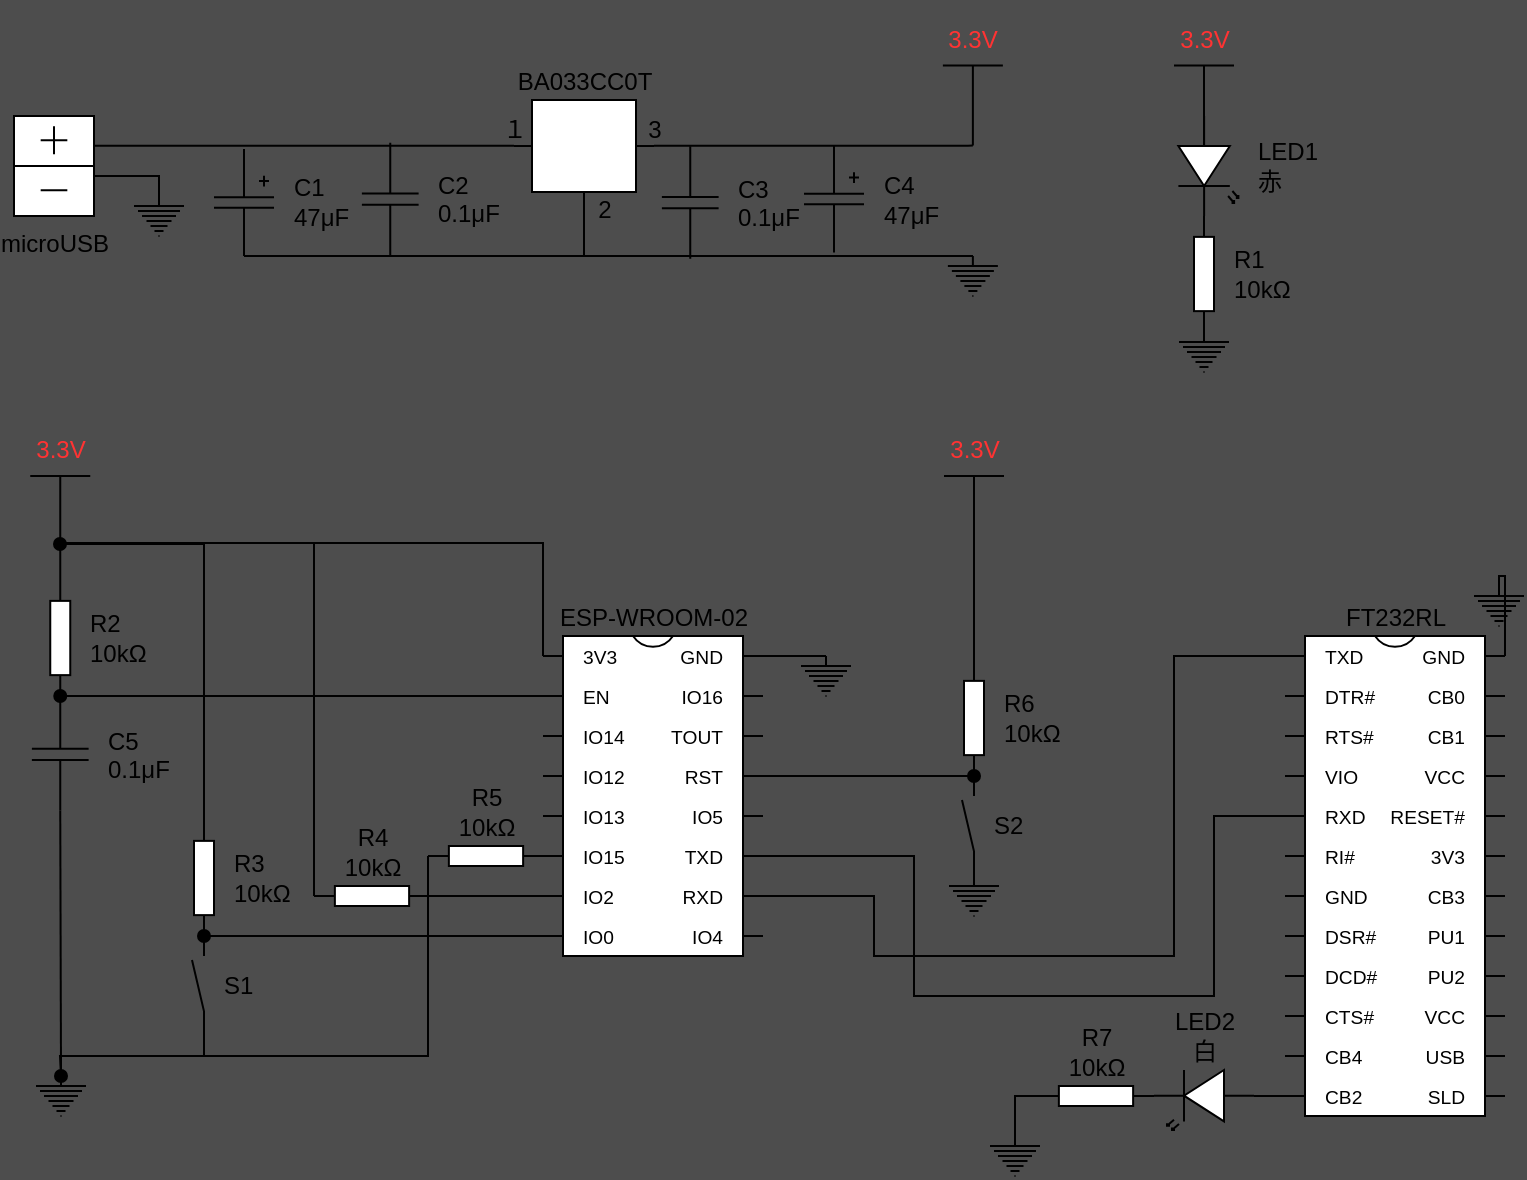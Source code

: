 <mxfile>
    <diagram name="Page-1" id="7e0a89b8-554c-2b80-1dc8-d5c74ca68de4">
        <mxGraphModel dx="932" dy="445" grid="1" gridSize="10" guides="1" tooltips="1" connect="1" arrows="0" fold="1" page="1" pageScale="1" pageWidth="1100" pageHeight="850" background="#4D4D4D" math="1" shadow="0">
            <root>
                <mxCell id="0"/>
                <mxCell id="1" parent="0"/>
                <mxCell id="6" style="edgeStyle=none;html=1;exitX=1;exitY=0;exitDx=0;exitDy=10;exitPerimeter=0;fontFamily=Helvetica;fontSize=12;fontColor=default;endArrow=none;endFill=0;entryX=0.5;entryY=0;entryDx=0;entryDy=0;entryPerimeter=0;" parent="1" source="6u_UR2kcf9fIK9YXhQC--1" target="6u_UR2kcf9fIK9YXhQC--58" edge="1">
                    <mxGeometry relative="1" as="geometry">
                        <mxPoint x="467" y="430" as="targetPoint"/>
                    </mxGeometry>
                </mxCell>
                <mxCell id="22" style="edgeStyle=none;rounded=0;html=1;exitX=1;exitY=0;exitDx=0;exitDy=70;exitPerimeter=0;entryX=1;entryY=1;entryDx=0;entryDy=0;entryPerimeter=0;fontFamily=Helvetica;fontSize=12;fontColor=#FFFFFF;endArrow=oval;endFill=1;startArrow=none;startFill=0;" parent="1" source="6u_UR2kcf9fIK9YXhQC--1" target="6u_UR2kcf9fIK9YXhQC--19" edge="1">
                    <mxGeometry relative="1" as="geometry"/>
                </mxCell>
                <mxCell id="32" style="edgeStyle=none;rounded=0;html=1;exitX=0;exitY=0;exitDx=0;exitDy=150;exitPerimeter=0;entryX=1;entryY=0.5;entryDx=0;entryDy=0;entryPerimeter=0;fontFamily=Helvetica;fontSize=12;fontColor=#FFFFFF;endArrow=oval;endFill=1;startArrow=none;startFill=0;" parent="1" source="6u_UR2kcf9fIK9YXhQC--1" target="29" edge="1">
                    <mxGeometry relative="1" as="geometry"/>
                </mxCell>
                <mxCell id="40" style="edgeStyle=orthogonalEdgeStyle;rounded=0;html=1;exitX=1;exitY=0;exitDx=0;exitDy=130;exitPerimeter=0;entryX=0;entryY=0;entryDx=0;entryDy=10;entryPerimeter=0;fontFamily=Helvetica;fontSize=12;fontColor=#FFFFFF;startArrow=none;startFill=0;endArrow=none;endFill=0;" parent="1" source="6u_UR2kcf9fIK9YXhQC--1" target="6u_UR2kcf9fIK9YXhQC--8" edge="1">
                    <mxGeometry relative="1" as="geometry">
                        <Array as="points">
                            <mxPoint x="470" y="550"/>
                            <mxPoint x="470" y="580"/>
                            <mxPoint x="620" y="580"/>
                            <mxPoint x="620" y="430"/>
                        </Array>
                    </mxGeometry>
                </mxCell>
                <mxCell id="43" style="edgeStyle=orthogonalEdgeStyle;rounded=0;html=1;exitX=1;exitY=0;exitDx=0;exitDy=110;exitPerimeter=0;entryX=0;entryY=0;entryDx=0;entryDy=90;entryPerimeter=0;fontFamily=Helvetica;fontSize=12;fontColor=#FFFFFF;startArrow=none;startFill=0;endArrow=none;endFill=0;" parent="1" source="6u_UR2kcf9fIK9YXhQC--1" target="6u_UR2kcf9fIK9YXhQC--8" edge="1">
                    <mxGeometry relative="1" as="geometry">
                        <Array as="points">
                            <mxPoint x="490" y="530"/>
                            <mxPoint x="490" y="600"/>
                            <mxPoint x="640" y="600"/>
                            <mxPoint x="640" y="510"/>
                        </Array>
                    </mxGeometry>
                </mxCell>
                <mxCell id="6u_UR2kcf9fIK9YXhQC--1" value="ESP-WROOM-02" style="shadow=0;dashed=0;align=center;strokeWidth=1;shape=mxgraph.electrical.logic_gates.dual_inline_ic;labelNames=3V3,EN,IO14,IO12,IO13,IO15,IO2,IO0,IO4,RXD,TXD,IO5,RST,TOUT,IO16,GND,q,r,s,t;verticalAlign=bottom;html=1;whiteSpace=wrap;labelPosition=center;verticalLabelPosition=top;pinLabelType=cust;" parent="1" vertex="1">
                    <mxGeometry x="304.5" y="420" width="110" height="160" as="geometry"/>
                </mxCell>
                <mxCell id="6u_UR2kcf9fIK9YXhQC--40" style="edgeStyle=orthogonalEdgeStyle;rounded=0;orthogonalLoop=1;jettySize=auto;html=1;exitX=1;exitY=0.5;exitDx=0;exitDy=0;exitPerimeter=0;fontColor=#000000;endArrow=none;endFill=0;entryX=0.5;entryY=0;entryDx=0;entryDy=0;entryPerimeter=0;" parent="1" source="6u_UR2kcf9fIK9YXhQC--7" target="6u_UR2kcf9fIK9YXhQC--47" edge="1">
                    <mxGeometry relative="1" as="geometry">
                        <mxPoint x="350" y="230" as="targetPoint"/>
                        <Array as="points">
                            <mxPoint x="350" y="230"/>
                            <mxPoint x="350" y="230"/>
                        </Array>
                    </mxGeometry>
                </mxCell>
                <mxCell id="6u_UR2kcf9fIK9YXhQC--7" value="C1&lt;br&gt;47μF" style="pointerEvents=1;verticalLabelPosition=middle;shadow=0;dashed=0;align=left;html=1;verticalAlign=middle;shape=mxgraph.electrical.capacitors.capacitor_5;fontColor=default;rotation=0;direction=south;labelPosition=right;spacing=10;" parent="1" vertex="1">
                    <mxGeometry x="140" y="176.5" width="30" height="53.5" as="geometry"/>
                </mxCell>
                <mxCell id="52" style="edgeStyle=orthogonalEdgeStyle;rounded=0;html=1;exitX=1;exitY=0;exitDx=0;exitDy=10;exitPerimeter=0;entryX=0.5;entryY=0;entryDx=0;entryDy=0;entryPerimeter=0;fontFamily=Helvetica;fontSize=12;fontColor=default;startArrow=none;startFill=0;endArrow=none;endFill=0;" parent="1" source="6u_UR2kcf9fIK9YXhQC--8" target="51" edge="1">
                    <mxGeometry relative="1" as="geometry">
                        <Array as="points">
                            <mxPoint x="783" y="390"/>
                        </Array>
                    </mxGeometry>
                </mxCell>
                <mxCell id="55" style="edgeStyle=orthogonalEdgeStyle;rounded=0;html=1;exitX=0;exitY=0;exitDx=0;exitDy=230;exitPerimeter=0;entryX=0;entryY=0.57;entryDx=0;entryDy=0;entryPerimeter=0;fontFamily=Helvetica;fontSize=12;fontColor=default;startArrow=none;startFill=0;endArrow=none;endFill=0;" parent="1" source="6u_UR2kcf9fIK9YXhQC--8" target="53" edge="1">
                    <mxGeometry relative="1" as="geometry"/>
                </mxCell>
                <mxCell id="6u_UR2kcf9fIK9YXhQC--8" value="FT232RL&lt;br&gt;" style="shadow=0;dashed=0;align=center;strokeWidth=1;shape=mxgraph.electrical.logic_gates.dual_inline_ic;labelNames=TXD,DTR#,RTS#,VIO,RXD,RI#,GND,DSR#,DCD#,CTS#,CB4,CB2,SLD,USB,VCC,PU2,PU1,CB3,3V3,RESET#,VCC,CB1,CB0,GND;verticalAlign=bottom;html=1;whiteSpace=wrap;labelPosition=center;verticalLabelPosition=top;pinLabelType=cust;" parent="1" vertex="1">
                    <mxGeometry x="675.5" y="420" width="110" height="240" as="geometry"/>
                </mxCell>
                <mxCell id="6u_UR2kcf9fIK9YXhQC--9" value="" style="pointerEvents=1;verticalLabelPosition=bottom;shadow=0;dashed=0;align=center;html=1;verticalAlign=top;shape=mxgraph.electrical.signal_sources.protective_earth;fontColor=#FF3333;" parent="1" vertex="1">
                    <mxGeometry x="100" y="200" width="25" height="20" as="geometry"/>
                </mxCell>
                <mxCell id="6u_UR2kcf9fIK9YXhQC--31" style="edgeStyle=orthogonalEdgeStyle;rounded=0;orthogonalLoop=1;jettySize=auto;html=1;exitX=1;exitY=0.625;exitDx=0;exitDy=0;exitPerimeter=0;entryX=0.5;entryY=0;entryDx=0;entryDy=0;entryPerimeter=0;fontColor=#000000;endArrow=none;endFill=0;" parent="1" source="6u_UR2kcf9fIK9YXhQC--10" target="6u_UR2kcf9fIK9YXhQC--9" edge="1">
                    <mxGeometry relative="1" as="geometry">
                        <Array as="points">
                            <mxPoint x="80" y="190"/>
                            <mxPoint x="113" y="190"/>
                        </Array>
                    </mxGeometry>
                </mxCell>
                <mxCell id="6u_UR2kcf9fIK9YXhQC--32" style="edgeStyle=orthogonalEdgeStyle;rounded=0;orthogonalLoop=1;jettySize=auto;html=1;exitX=1;exitY=0.125;exitDx=0;exitDy=0;exitPerimeter=0;entryX=0;entryY=0.395;entryDx=0;entryDy=0;entryPerimeter=0;fontColor=#000000;endArrow=none;endFill=0;" parent="1" source="6u_UR2kcf9fIK9YXhQC--10" target="6u_UR2kcf9fIK9YXhQC--16" edge="1">
                    <mxGeometry relative="1" as="geometry">
                        <Array as="points">
                            <mxPoint x="80" y="174"/>
                        </Array>
                    </mxGeometry>
                </mxCell>
                <mxCell id="6u_UR2kcf9fIK9YXhQC--10" value="&lt;font&gt;microUSB&lt;br&gt;&lt;/font&gt;" style="pointerEvents=1;verticalLabelPosition=bottom;shadow=0;dashed=0;align=center;html=1;verticalAlign=top;shape=stencil(rVZNb4QgEP01Xo1CqV5ba4+9tEnPdGUrqYJBurb/vihuVvwqO9nEy7yR92bgMRrgrC1pwwIU0bZhBx3gpwChE1WcflQGRiZTWjAhNhS0ZhZ5Y6rmglYGfJRUFTbfaiW/WMcLPS7komSKa5vtpmQ4D6IHA/YPzg5SCFMCl6J1MpO84aZcaKeK99gyN0akZpopC0cW/XGi3zEKYzR2E6Dnq8QQQAwnQDEMELuHdnYHEEuBnb34aIXEVQMpvQKUYpBS7uPD+EY+zH18OBeD+jD38eFcDOrD3MeHc7FNH+LMIFuDBWdHqdinkt+iWC1R9RNxMQA7N1y/Gvu9H3lV2Tm581JD+wm6SJzTtTyxizyaWTgN9/f/zFJxMWEhEYzFrQUnswuVhPvOWy9mQYNSTx63HLenC+s1tSQERLJ7RoSAtmV2Rv+yDFdgw0vm87/lwmHZ4n4MqP1lGIA/);fontColor=default;" parent="1" vertex="1">
                    <mxGeometry x="40" y="160" width="40" height="50" as="geometry"/>
                </mxCell>
                <mxCell id="6u_UR2kcf9fIK9YXhQC--15" value="&lt;font style=&quot;font-size: 12px;&quot;&gt;3.3V&lt;/font&gt;" style="verticalLabelPosition=top;verticalAlign=bottom;shape=mxgraph.electrical.signal_sources.vdd;shadow=0;dashed=0;align=center;strokeWidth=1;fontSize=24;html=1;flipV=1;fontColor=#FF3333;" parent="1" vertex="1">
                    <mxGeometry x="504.44" y="134.75" width="30" height="40" as="geometry"/>
                </mxCell>
                <mxCell id="6u_UR2kcf9fIK9YXhQC--42" style="edgeStyle=orthogonalEdgeStyle;rounded=0;orthogonalLoop=1;jettySize=auto;html=1;exitX=1;exitY=0.395;exitDx=0;exitDy=0;exitPerimeter=0;fontColor=#000000;endArrow=none;endFill=0;entryX=0.5;entryY=0;entryDx=0;entryDy=0;entryPerimeter=0;" parent="1" source="6u_UR2kcf9fIK9YXhQC--16" target="6u_UR2kcf9fIK9YXhQC--15" edge="1">
                    <mxGeometry relative="1" as="geometry">
                        <mxPoint x="489.44" y="175" as="targetPoint"/>
                        <Array as="points">
                            <mxPoint x="517" y="175"/>
                        </Array>
                    </mxGeometry>
                </mxCell>
                <mxCell id="60" style="edgeStyle=orthogonalEdgeStyle;rounded=0;html=1;exitX=0.5;exitY=1;exitDx=0;exitDy=0;exitPerimeter=0;entryX=0.5;entryY=0;entryDx=0;entryDy=0;entryPerimeter=0;fontFamily=Helvetica;fontSize=12;fontColor=default;startArrow=none;startFill=0;endArrow=none;endFill=0;" parent="1" source="6u_UR2kcf9fIK9YXhQC--16" target="6u_UR2kcf9fIK9YXhQC--47" edge="1">
                    <mxGeometry relative="1" as="geometry">
                        <Array as="points">
                            <mxPoint x="325" y="230"/>
                        </Array>
                    </mxGeometry>
                </mxCell>
                <mxCell id="6u_UR2kcf9fIK9YXhQC--16" value="&lt;font&gt;BA033CC0T&lt;/font&gt;" style="verticalLabelPosition=top;shadow=0;dashed=0;align=center;html=1;verticalAlign=bottom;shape=mxgraph.electrical.abstract.voltage_regulator;fontColor=default;labelPosition=center;fixDash=0;portConstraintRotation=0;" parent="1" vertex="1">
                    <mxGeometry x="290" y="152" width="70" height="58" as="geometry"/>
                </mxCell>
                <mxCell id="6u_UR2kcf9fIK9YXhQC--19" value="S2&lt;br&gt;" style="pointerEvents=1;verticalLabelPosition=middle;shadow=0;dashed=0;align=left;html=1;verticalAlign=middle;shape=mxgraph.electrical.electro-mechanical.make_contact;fontColor=default;direction=north;labelPosition=right;spacing=10;" parent="1" vertex="1">
                    <mxGeometry x="514" y="490" width="6" height="50" as="geometry"/>
                </mxCell>
                <mxCell id="38" style="edgeStyle=orthogonalEdgeStyle;rounded=0;html=1;exitX=0;exitY=0.5;exitDx=0;exitDy=0;exitPerimeter=0;entryX=0.5;entryY=0;entryDx=0;entryDy=0;entryPerimeter=0;fontFamily=Helvetica;fontSize=12;fontColor=#FFFFFF;startArrow=none;startFill=0;endArrow=none;endFill=0;" parent="1" source="6u_UR2kcf9fIK9YXhQC--23" target="6u_UR2kcf9fIK9YXhQC--56" edge="1">
                    <mxGeometry relative="1" as="geometry">
                        <Array as="points">
                            <mxPoint x="190" y="374"/>
                        </Array>
                    </mxGeometry>
                </mxCell>
                <mxCell id="66" style="edgeStyle=none;html=1;exitX=1;exitY=0.5;exitDx=0;exitDy=0;exitPerimeter=0;entryX=0;entryY=0;entryDx=0;entryDy=130;entryPerimeter=0;startArrow=none;startFill=0;endArrow=none;endFill=0;" edge="1" parent="1" source="6u_UR2kcf9fIK9YXhQC--23" target="6u_UR2kcf9fIK9YXhQC--1">
                    <mxGeometry relative="1" as="geometry"/>
                </mxCell>
                <mxCell id="6u_UR2kcf9fIK9YXhQC--23" value="R4&lt;br&gt;10kΩ" style="pointerEvents=1;verticalLabelPosition=top;shadow=0;dashed=0;align=center;html=1;verticalAlign=bottom;shape=mxgraph.electrical.resistors.resistor_1;labelPosition=center;" parent="1" vertex="1">
                    <mxGeometry x="190.0" y="545" width="58" height="10" as="geometry"/>
                </mxCell>
                <mxCell id="6u_UR2kcf9fIK9YXhQC--47" value="" style="pointerEvents=1;verticalLabelPosition=bottom;shadow=0;dashed=0;align=center;html=1;verticalAlign=top;shape=mxgraph.electrical.signal_sources.protective_earth;fontColor=#FF3333;" parent="1" vertex="1">
                    <mxGeometry x="506.94" y="230" width="25" height="20" as="geometry"/>
                </mxCell>
                <mxCell id="6u_UR2kcf9fIK9YXhQC--57" style="edgeStyle=orthogonalEdgeStyle;rounded=0;orthogonalLoop=1;jettySize=auto;html=1;exitX=0.5;exitY=0;exitDx=0;exitDy=0;exitPerimeter=0;entryX=0;entryY=0;entryDx=0;entryDy=10;entryPerimeter=0;fontSize=12;fontColor=#000000;endArrow=none;endFill=0;" parent="1" source="6u_UR2kcf9fIK9YXhQC--56" target="6u_UR2kcf9fIK9YXhQC--1" edge="1">
                    <mxGeometry relative="1" as="geometry">
                        <Array as="points">
                            <mxPoint x="304" y="374"/>
                        </Array>
                    </mxGeometry>
                </mxCell>
                <mxCell id="6u_UR2kcf9fIK9YXhQC--56" value="&lt;font style=&quot;font-size: 12px;&quot;&gt;3.3V&lt;/font&gt;" style="verticalLabelPosition=top;verticalAlign=bottom;shape=mxgraph.electrical.signal_sources.vdd;shadow=0;dashed=0;align=center;strokeWidth=1;fontSize=24;html=1;flipV=1;fontColor=#FF3333;" parent="1" vertex="1">
                    <mxGeometry x="48.13" y="340" width="30" height="33.5" as="geometry"/>
                </mxCell>
                <mxCell id="6u_UR2kcf9fIK9YXhQC--58" value="" style="pointerEvents=1;verticalLabelPosition=bottom;shadow=0;dashed=0;align=center;html=1;verticalAlign=top;shape=mxgraph.electrical.signal_sources.protective_earth;fontColor=#FF3333;" parent="1" vertex="1">
                    <mxGeometry x="433.5" y="430" width="25" height="20" as="geometry"/>
                </mxCell>
                <mxCell id="10" value="" style="pointerEvents=1;verticalLabelPosition=bottom;shadow=0;dashed=0;align=center;html=1;verticalAlign=top;shape=mxgraph.electrical.signal_sources.protective_earth;fontColor=#FF3333;" parent="1" vertex="1">
                    <mxGeometry x="528" y="670" width="25" height="20" as="geometry"/>
                </mxCell>
                <mxCell id="17" style="edgeStyle=none;rounded=0;html=1;exitX=0;exitY=0.5;exitDx=0;exitDy=0;exitPerimeter=0;entryX=1;entryY=0.5;entryDx=0;entryDy=0;entryPerimeter=0;fontFamily=Helvetica;fontSize=12;fontColor=default;endArrow=none;endFill=0;" parent="1" source="12" target="13" edge="1">
                    <mxGeometry relative="1" as="geometry"/>
                </mxCell>
                <mxCell id="33" style="edgeStyle=none;rounded=0;html=1;exitX=1;exitY=0.5;exitDx=0;exitDy=0;exitPerimeter=0;entryX=0.5;entryY=0;entryDx=0;entryDy=0;entryPerimeter=0;fontFamily=Helvetica;fontSize=12;fontColor=#FFFFFF;endArrow=none;endFill=0;" parent="1" source="12" target="30" edge="1">
                    <mxGeometry relative="1" as="geometry"/>
                </mxCell>
                <mxCell id="12" value="C5&lt;br&gt;0.1μF" style="pointerEvents=1;verticalLabelPosition=bottom;shadow=0;dashed=0;align=left;html=1;verticalAlign=top;shape=mxgraph.electrical.capacitors.capacitor_1;fontColor=default;rotation=90;horizontal=0;spacing=10;labelPosition=center;" parent="1" vertex="1">
                    <mxGeometry x="35" y="465" width="56.25" height="28.37" as="geometry"/>
                </mxCell>
                <mxCell id="15" style="edgeStyle=none;rounded=0;html=1;exitX=0;exitY=0.5;exitDx=0;exitDy=0;exitPerimeter=0;fontFamily=Helvetica;fontSize=12;fontColor=default;endArrow=none;endFill=0;entryX=0.5;entryY=0;entryDx=0;entryDy=0;entryPerimeter=0;" parent="1" source="13" target="6u_UR2kcf9fIK9YXhQC--56" edge="1">
                    <mxGeometry relative="1" as="geometry">
                        <mxPoint x="63.115" y="392.038" as="targetPoint"/>
                    </mxGeometry>
                </mxCell>
                <mxCell id="16" style="edgeStyle=none;rounded=0;html=1;exitX=1;exitY=0.5;exitDx=0;exitDy=0;exitPerimeter=0;entryX=0;entryY=0;entryDx=0;entryDy=30;entryPerimeter=0;fontFamily=Helvetica;fontSize=12;fontColor=default;endArrow=none;endFill=0;startArrow=oval;startFill=1;" parent="1" source="13" target="6u_UR2kcf9fIK9YXhQC--1" edge="1">
                    <mxGeometry relative="1" as="geometry"/>
                </mxCell>
                <mxCell id="13" value="R2&lt;br&gt;10kΩ" style="pointerEvents=1;verticalLabelPosition=middle;shadow=0;dashed=0;align=left;html=1;verticalAlign=middle;shape=mxgraph.electrical.resistors.resistor_1;direction=south;labelPosition=right;horizontal=1;spacing=10;" parent="1" vertex="1">
                    <mxGeometry x="58.13" y="392" width="10" height="58" as="geometry"/>
                </mxCell>
                <mxCell id="23" value="R6&lt;br&gt;10kΩ" style="pointerEvents=1;verticalLabelPosition=middle;shadow=0;dashed=0;align=left;html=1;verticalAlign=middle;shape=mxgraph.electrical.resistors.resistor_1;direction=south;labelPosition=right;horizontal=1;spacing=10;" parent="1" vertex="1">
                    <mxGeometry x="515" y="432" width="10" height="58" as="geometry"/>
                </mxCell>
                <mxCell id="25" style="edgeStyle=none;rounded=0;html=1;exitX=0.5;exitY=0;exitDx=0;exitDy=0;exitPerimeter=0;entryX=0;entryY=0.5;entryDx=0;entryDy=0;entryPerimeter=0;fontFamily=Helvetica;fontSize=12;fontColor=#FFFFFF;endArrow=none;endFill=0;" parent="1" source="24" target="23" edge="1">
                    <mxGeometry relative="1" as="geometry">
                        <Array as="points">
                            <mxPoint x="520" y="390"/>
                        </Array>
                    </mxGeometry>
                </mxCell>
                <mxCell id="24" value="&lt;font style=&quot;font-size: 12px;&quot;&gt;3.3V&lt;/font&gt;" style="verticalLabelPosition=top;verticalAlign=bottom;shape=mxgraph.electrical.signal_sources.vdd;shadow=0;dashed=0;align=center;strokeWidth=1;fontSize=24;html=1;flipV=1;fontColor=#FF3333;" parent="1" vertex="1">
                    <mxGeometry x="505" y="340" width="30" height="33.5" as="geometry"/>
                </mxCell>
                <mxCell id="26" value="" style="pointerEvents=1;verticalLabelPosition=bottom;shadow=0;dashed=0;align=center;html=1;verticalAlign=top;shape=mxgraph.electrical.signal_sources.protective_earth;fontColor=#FF3333;" parent="1" vertex="1">
                    <mxGeometry x="507.5" y="540" width="25" height="20" as="geometry"/>
                </mxCell>
                <mxCell id="34" style="edgeStyle=orthogonalEdgeStyle;rounded=0;html=1;exitX=0;exitY=1;exitDx=0;exitDy=0;exitPerimeter=0;entryX=0.5;entryY=0;entryDx=0;entryDy=0;entryPerimeter=0;fontFamily=Helvetica;fontSize=12;fontColor=#FFFFFF;endArrow=oval;endFill=1;startArrow=none;startFill=0;" parent="1" source="28" target="30" edge="1">
                    <mxGeometry relative="1" as="geometry"/>
                </mxCell>
                <mxCell id="28" value="S1" style="pointerEvents=1;verticalLabelPosition=middle;shadow=0;dashed=0;align=left;html=1;verticalAlign=middle;shape=mxgraph.electrical.electro-mechanical.make_contact;fontColor=default;direction=north;labelPosition=right;spacing=10;" parent="1" vertex="1">
                    <mxGeometry x="129" y="570" width="6" height="50" as="geometry"/>
                </mxCell>
                <mxCell id="36" style="edgeStyle=none;rounded=0;html=1;exitX=0;exitY=0.5;exitDx=0;exitDy=0;exitPerimeter=0;fontFamily=Helvetica;fontSize=12;fontColor=#FFFFFF;endArrow=oval;endFill=1;startArrow=none;startFill=0;" parent="1" source="29" edge="1">
                    <mxGeometry relative="1" as="geometry">
                        <mxPoint x="63" y="374" as="targetPoint"/>
                        <Array as="points">
                            <mxPoint x="135" y="374"/>
                        </Array>
                    </mxGeometry>
                </mxCell>
                <mxCell id="29" value="R3&lt;br&gt;10kΩ" style="pointerEvents=1;verticalLabelPosition=middle;shadow=0;dashed=0;align=left;html=1;verticalAlign=middle;shape=mxgraph.electrical.resistors.resistor_1;direction=south;labelPosition=right;horizontal=1;spacing=10;" parent="1" vertex="1">
                    <mxGeometry x="130" y="512" width="10" height="58" as="geometry"/>
                </mxCell>
                <mxCell id="30" value="" style="pointerEvents=1;verticalLabelPosition=bottom;shadow=0;dashed=0;align=center;html=1;verticalAlign=top;shape=mxgraph.electrical.signal_sources.protective_earth;fontColor=#FF3333;" parent="1" vertex="1">
                    <mxGeometry x="51" y="640" width="25" height="20" as="geometry"/>
                </mxCell>
                <mxCell id="44" value="R1&lt;br&gt;10kΩ" style="pointerEvents=1;verticalLabelPosition=middle;shadow=0;dashed=0;align=left;html=1;verticalAlign=middle;shape=mxgraph.electrical.resistors.resistor_1;direction=south;labelPosition=right;horizontal=1;spacing=10;" parent="1" vertex="1">
                    <mxGeometry x="630" y="210" width="10" height="58" as="geometry"/>
                </mxCell>
                <mxCell id="45" value="LED1&lt;br&gt;赤" style="verticalLabelPosition=middle;shadow=0;dashed=0;align=left;html=1;verticalAlign=middle;shape=mxgraph.electrical.opto_electronics.led_2;pointerEvents=1;fontColor=default;direction=south;labelPosition=right;spacing=10;" parent="1" vertex="1">
                    <mxGeometry x="622.2" y="160" width="30" height="50" as="geometry"/>
                </mxCell>
                <mxCell id="46" value="C2&lt;br&gt;0.1μF" style="pointerEvents=1;verticalLabelPosition=bottom;shadow=0;dashed=0;align=left;html=1;verticalAlign=top;shape=mxgraph.electrical.capacitors.capacitor_1;fontColor=default;rotation=90;horizontal=0;spacing=10;labelPosition=center;" parent="1" vertex="1">
                    <mxGeometry x="200" y="187.32" width="56.25" height="28.37" as="geometry"/>
                </mxCell>
                <mxCell id="47" value="C3&lt;br&gt;0.1μF" style="pointerEvents=1;verticalLabelPosition=bottom;shadow=0;dashed=0;align=left;html=1;verticalAlign=top;shape=mxgraph.electrical.capacitors.capacitor_1;fontColor=default;rotation=90;horizontal=0;spacing=10;labelPosition=center;" parent="1" vertex="1">
                    <mxGeometry x="350" y="189.07" width="56.25" height="28.37" as="geometry"/>
                </mxCell>
                <mxCell id="48" value="C4&lt;br&gt;47μF" style="pointerEvents=1;verticalLabelPosition=middle;shadow=0;dashed=0;align=left;html=1;verticalAlign=middle;shape=mxgraph.electrical.capacitors.capacitor_5;fontColor=default;rotation=0;direction=south;labelPosition=right;spacing=10;" parent="1" vertex="1">
                    <mxGeometry x="435" y="174.75" width="30" height="53.5" as="geometry"/>
                </mxCell>
                <mxCell id="49" value="&lt;font style=&quot;font-size: 12px;&quot;&gt;3.3V&lt;/font&gt;" style="verticalLabelPosition=top;verticalAlign=bottom;shape=mxgraph.electrical.signal_sources.vdd;shadow=0;dashed=0;align=center;strokeWidth=1;fontSize=24;html=1;flipV=1;fontColor=#FF3333;" parent="1" vertex="1">
                    <mxGeometry x="620" y="134.75" width="30" height="40" as="geometry"/>
                </mxCell>
                <mxCell id="50" value="" style="pointerEvents=1;verticalLabelPosition=bottom;shadow=0;dashed=0;align=center;html=1;verticalAlign=top;shape=mxgraph.electrical.signal_sources.protective_earth;fontColor=#FF3333;" parent="1" vertex="1">
                    <mxGeometry x="622.5" y="268" width="25" height="20" as="geometry"/>
                </mxCell>
                <mxCell id="51" value="" style="pointerEvents=1;verticalLabelPosition=bottom;shadow=0;dashed=0;align=center;html=1;verticalAlign=top;shape=mxgraph.electrical.signal_sources.protective_earth;fontColor=#FF3333;" parent="1" vertex="1">
                    <mxGeometry x="770" y="395" width="25" height="20" as="geometry"/>
                </mxCell>
                <mxCell id="53" value="LED2&lt;br&gt;白" style="verticalLabelPosition=top;shadow=0;dashed=0;align=center;html=1;verticalAlign=bottom;shape=mxgraph.electrical.opto_electronics.led_2;pointerEvents=1;fontFamily=Helvetica;fontSize=12;fontColor=default;strokeColor=default;strokeWidth=1;fillColor=default;direction=west;labelPosition=center;" parent="1" vertex="1">
                    <mxGeometry x="610" y="637" width="50" height="30" as="geometry"/>
                </mxCell>
                <mxCell id="58" style="edgeStyle=orthogonalEdgeStyle;rounded=0;html=1;exitX=0;exitY=0.5;exitDx=0;exitDy=0;exitPerimeter=0;entryX=0.5;entryY=0;entryDx=0;entryDy=0;entryPerimeter=0;fontFamily=Helvetica;fontSize=12;fontColor=default;startArrow=none;startFill=0;endArrow=none;endFill=0;" parent="1" source="54" target="10" edge="1">
                    <mxGeometry relative="1" as="geometry"/>
                </mxCell>
                <mxCell id="54" value="R7&lt;br&gt;10kΩ" style="pointerEvents=1;verticalLabelPosition=top;shadow=0;dashed=0;align=center;html=1;verticalAlign=bottom;shape=mxgraph.electrical.resistors.resistor_1;labelPosition=center;" parent="1" vertex="1">
                    <mxGeometry x="552" y="645" width="58" height="10" as="geometry"/>
                </mxCell>
                <mxCell id="62" value="１" style="text;html=1;align=center;verticalAlign=middle;resizable=0;points=[];autosize=1;strokeColor=none;fillColor=none;fontSize=12;fontFamily=Helvetica;fontColor=default;" parent="1" vertex="1">
                    <mxGeometry x="275" y="156.5" width="30" height="20" as="geometry"/>
                </mxCell>
                <mxCell id="63" value="2" style="text;html=1;align=center;verticalAlign=middle;resizable=0;points=[];autosize=1;strokeColor=none;fillColor=none;fontSize=12;fontFamily=Helvetica;fontColor=default;" parent="1" vertex="1">
                    <mxGeometry x="325" y="197.44" width="20" height="20" as="geometry"/>
                </mxCell>
                <mxCell id="64" value="3" style="text;html=1;align=center;verticalAlign=middle;resizable=0;points=[];autosize=1;strokeColor=none;fillColor=none;fontSize=12;fontFamily=Helvetica;fontColor=default;" parent="1" vertex="1">
                    <mxGeometry x="349.5" y="156.5" width="20" height="20" as="geometry"/>
                </mxCell>
                <mxCell id="69" style="edgeStyle=none;html=1;exitX=0;exitY=0.5;exitDx=0;exitDy=0;exitPerimeter=0;entryX=0.5;entryY=0;entryDx=0;entryDy=0;entryPerimeter=0;startArrow=none;startFill=0;endArrow=none;endFill=0;rounded=0;" edge="1" parent="1" source="65" target="30">
                    <mxGeometry relative="1" as="geometry">
                        <Array as="points">
                            <mxPoint x="247" y="630"/>
                            <mxPoint x="63" y="630"/>
                        </Array>
                    </mxGeometry>
                </mxCell>
                <mxCell id="65" value="R5&lt;br&gt;10kΩ" style="pointerEvents=1;verticalLabelPosition=top;shadow=0;dashed=0;align=center;html=1;verticalAlign=bottom;shape=mxgraph.electrical.resistors.resistor_1;labelPosition=center;" vertex="1" parent="1">
                    <mxGeometry x="247" y="525" width="58" height="10" as="geometry"/>
                </mxCell>
            </root>
        </mxGraphModel>
    </diagram>
</mxfile>
